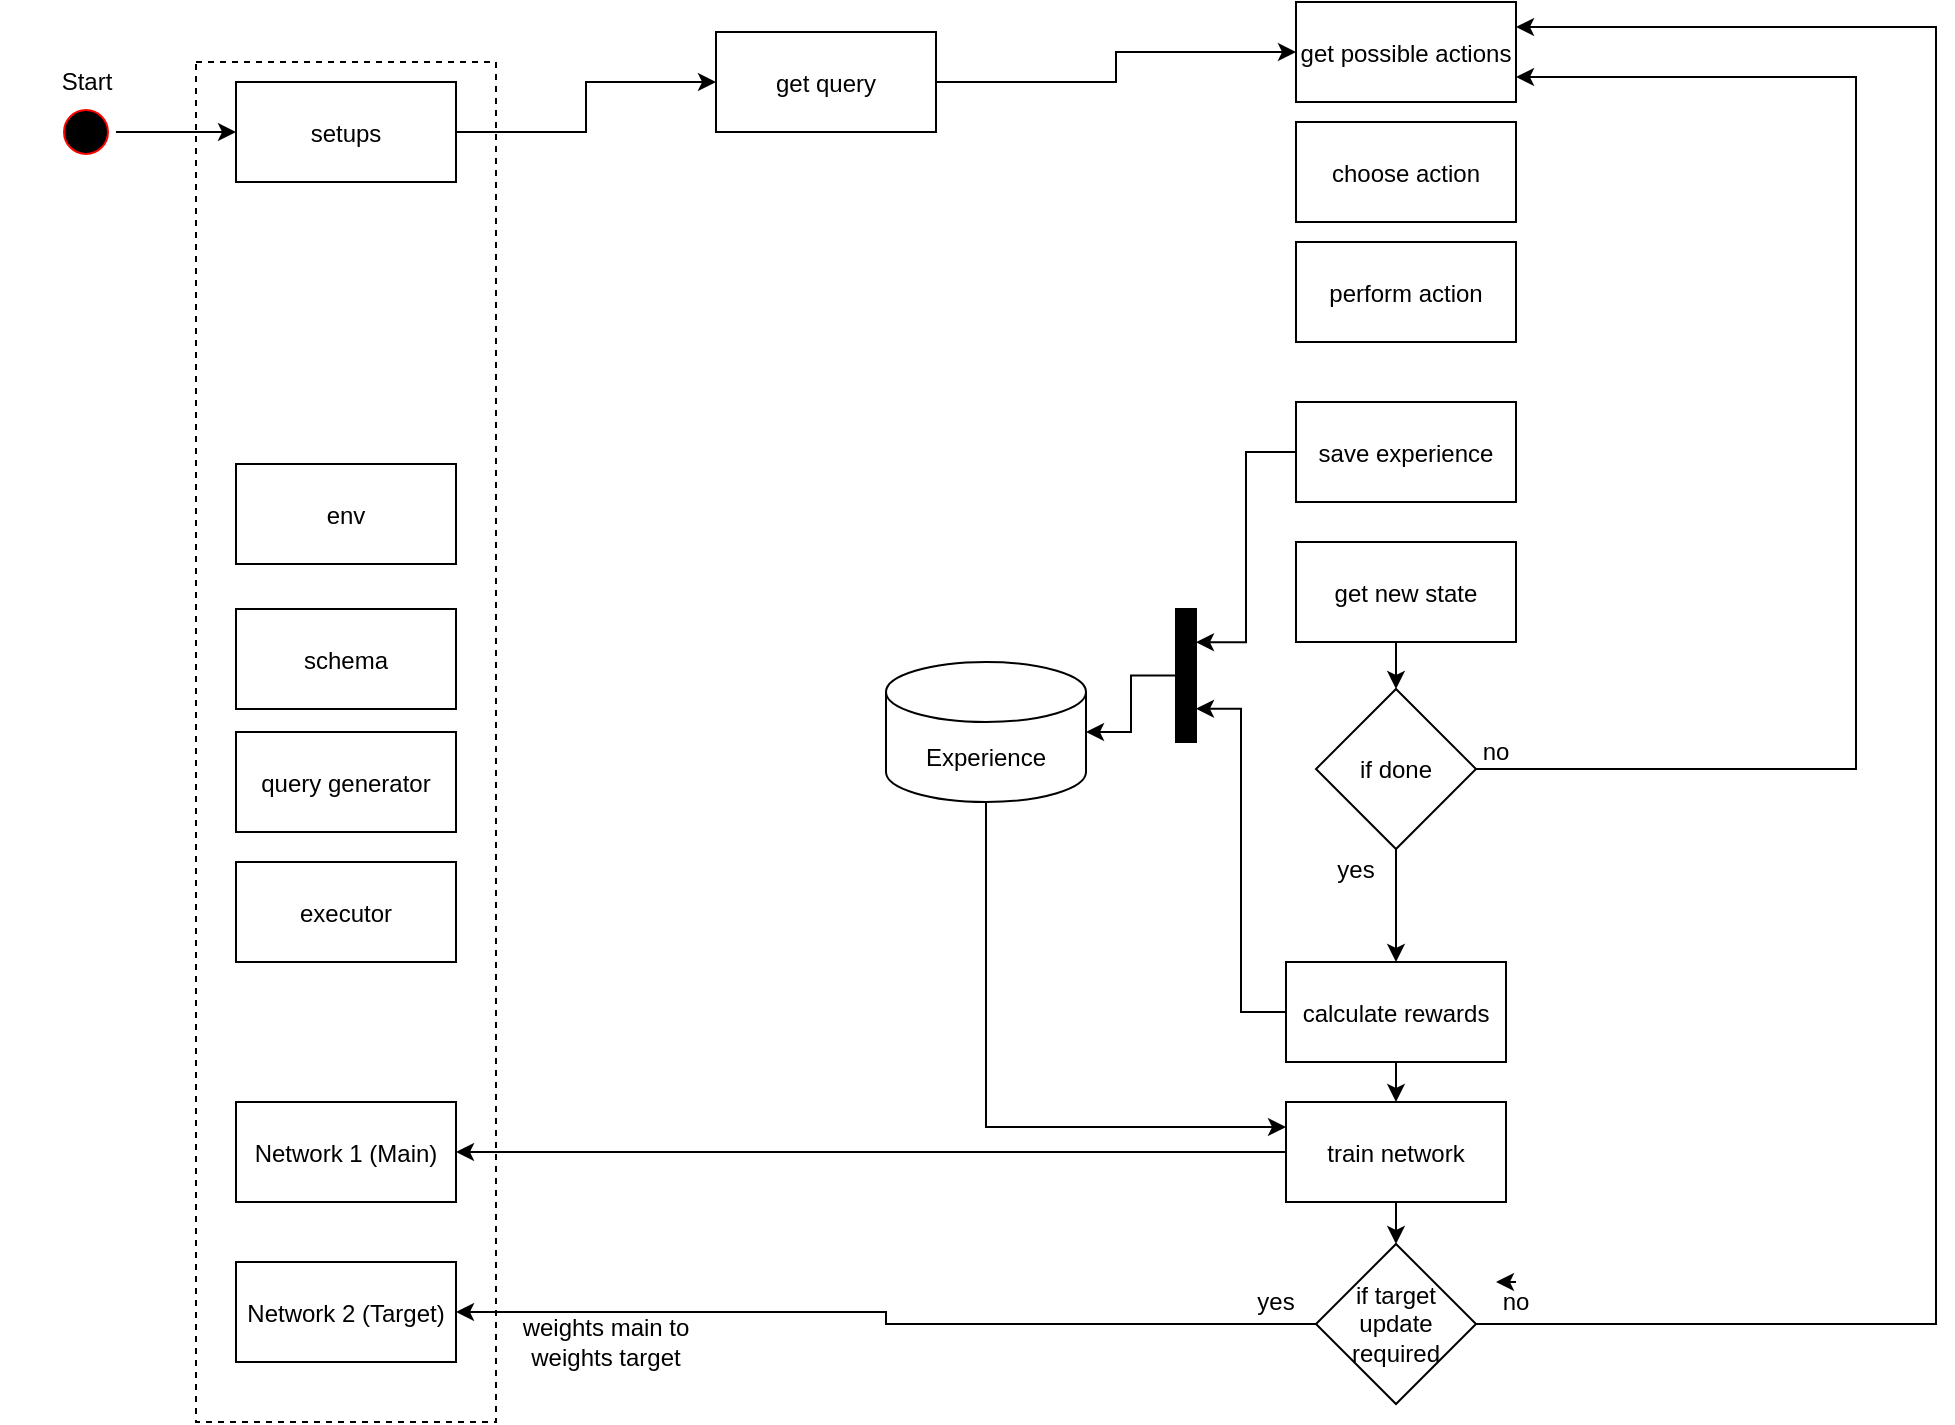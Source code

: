 <mxfile version="14.5.7" type="github">
  <diagram name="Page-1" id="e7e014a7-5840-1c2e-5031-d8a46d1fe8dd">
    <mxGraphModel dx="1422" dy="762" grid="1" gridSize="10" guides="1" tooltips="1" connect="1" arrows="1" fold="1" page="1" pageScale="1" pageWidth="1169" pageHeight="826" background="#ffffff" math="0" shadow="0">
      <root>
        <mxCell id="0" />
        <mxCell id="1" parent="0" />
        <mxCell id="-BK6sEllFb7gdvOe7oFn-75" value="" style="rounded=0;whiteSpace=wrap;html=1;dashed=1;fillColor=none;" vertex="1" parent="1">
          <mxGeometry x="140" y="90" width="150" height="680" as="geometry" />
        </mxCell>
        <mxCell id="-BK6sEllFb7gdvOe7oFn-44" style="edgeStyle=orthogonalEdgeStyle;rounded=0;orthogonalLoop=1;jettySize=auto;html=1;exitX=1;exitY=0.5;exitDx=0;exitDy=0;entryX=0;entryY=0.5;entryDx=0;entryDy=0;" edge="1" parent="1" source="13" target="15">
          <mxGeometry relative="1" as="geometry" />
        </mxCell>
        <mxCell id="13" value="" style="ellipse;shape=startState;fillColor=#000000;strokeColor=#ff0000;" parent="1" vertex="1">
          <mxGeometry x="70" y="110" width="30" height="30" as="geometry" />
        </mxCell>
        <mxCell id="-BK6sEllFb7gdvOe7oFn-96" style="edgeStyle=orthogonalEdgeStyle;rounded=0;orthogonalLoop=1;jettySize=auto;html=1;exitX=1;exitY=0.5;exitDx=0;exitDy=0;entryX=0;entryY=0.5;entryDx=0;entryDy=0;" edge="1" parent="1" source="15" target="-BK6sEllFb7gdvOe7oFn-94">
          <mxGeometry relative="1" as="geometry" />
        </mxCell>
        <mxCell id="15" value="setups" style="" parent="1" vertex="1">
          <mxGeometry x="160" y="100" width="110" height="50" as="geometry" />
        </mxCell>
        <mxCell id="-BK6sEllFb7gdvOe7oFn-41" value="Start" style="text;html=1;strokeColor=none;fillColor=none;align=center;verticalAlign=middle;whiteSpace=wrap;rounded=0;" vertex="1" parent="1">
          <mxGeometry x="42.5" y="90" width="85" height="20" as="geometry" />
        </mxCell>
        <mxCell id="-BK6sEllFb7gdvOe7oFn-42" value="env" style="" vertex="1" parent="1">
          <mxGeometry x="160" y="291" width="110" height="50" as="geometry" />
        </mxCell>
        <mxCell id="-BK6sEllFb7gdvOe7oFn-45" value="schema" style="" vertex="1" parent="1">
          <mxGeometry x="160" y="363.5" width="110" height="50" as="geometry" />
        </mxCell>
        <mxCell id="-BK6sEllFb7gdvOe7oFn-47" value="query generator" style="" vertex="1" parent="1">
          <mxGeometry x="160" y="425" width="110" height="50" as="geometry" />
        </mxCell>
        <mxCell id="-BK6sEllFb7gdvOe7oFn-48" value="executor" style="" vertex="1" parent="1">
          <mxGeometry x="160" y="490" width="110" height="50" as="geometry" />
        </mxCell>
        <mxCell id="-BK6sEllFb7gdvOe7oFn-49" value="Network 1 (Main)" style="" vertex="1" parent="1">
          <mxGeometry x="160" y="610" width="110" height="50" as="geometry" />
        </mxCell>
        <mxCell id="-BK6sEllFb7gdvOe7oFn-50" value="Network 2 (Target)" style="" vertex="1" parent="1">
          <mxGeometry x="160" y="690" width="110" height="50" as="geometry" />
        </mxCell>
        <mxCell id="-BK6sEllFb7gdvOe7oFn-51" value="choose action" style="" vertex="1" parent="1">
          <mxGeometry x="690" y="120" width="110" height="50" as="geometry" />
        </mxCell>
        <mxCell id="-BK6sEllFb7gdvOe7oFn-52" value="perform action" style="" vertex="1" parent="1">
          <mxGeometry x="690" y="180" width="110" height="50" as="geometry" />
        </mxCell>
        <mxCell id="-BK6sEllFb7gdvOe7oFn-87" style="edgeStyle=orthogonalEdgeStyle;rounded=0;orthogonalLoop=1;jettySize=auto;html=1;exitX=0.5;exitY=1;exitDx=0;exitDy=0;exitPerimeter=0;entryX=0;entryY=0.25;entryDx=0;entryDy=0;" edge="1" parent="1" source="-BK6sEllFb7gdvOe7oFn-58" target="-BK6sEllFb7gdvOe7oFn-77">
          <mxGeometry relative="1" as="geometry" />
        </mxCell>
        <mxCell id="-BK6sEllFb7gdvOe7oFn-58" value="Experience" style="shape=cylinder3;whiteSpace=wrap;html=1;boundedLbl=1;backgroundOutline=1;size=15;" vertex="1" parent="1">
          <mxGeometry x="485" y="390" width="100" height="70" as="geometry" />
        </mxCell>
        <mxCell id="-BK6sEllFb7gdvOe7oFn-60" style="edgeStyle=orthogonalEdgeStyle;rounded=0;orthogonalLoop=1;jettySize=auto;html=1;exitX=0;exitY=0.5;exitDx=0;exitDy=0;entryX=1;entryY=0.25;entryDx=0;entryDy=0;" edge="1" parent="1" source="-BK6sEllFb7gdvOe7oFn-59" target="-BK6sEllFb7gdvOe7oFn-70">
          <mxGeometry relative="1" as="geometry" />
        </mxCell>
        <mxCell id="-BK6sEllFb7gdvOe7oFn-59" value="save experience" style="" vertex="1" parent="1">
          <mxGeometry x="690" y="260" width="110" height="50" as="geometry" />
        </mxCell>
        <mxCell id="-BK6sEllFb7gdvOe7oFn-92" style="edgeStyle=orthogonalEdgeStyle;rounded=0;orthogonalLoop=1;jettySize=auto;html=1;exitX=0.5;exitY=1;exitDx=0;exitDy=0;entryX=0.5;entryY=0;entryDx=0;entryDy=0;" edge="1" parent="1" source="-BK6sEllFb7gdvOe7oFn-61" target="-BK6sEllFb7gdvOe7oFn-62">
          <mxGeometry relative="1" as="geometry" />
        </mxCell>
        <mxCell id="-BK6sEllFb7gdvOe7oFn-61" value="get new state" style="" vertex="1" parent="1">
          <mxGeometry x="690" y="330" width="110" height="50" as="geometry" />
        </mxCell>
        <mxCell id="-BK6sEllFb7gdvOe7oFn-63" style="edgeStyle=orthogonalEdgeStyle;rounded=0;orthogonalLoop=1;jettySize=auto;html=1;exitX=1;exitY=0.5;exitDx=0;exitDy=0;entryX=1;entryY=0.75;entryDx=0;entryDy=0;" edge="1" parent="1" source="-BK6sEllFb7gdvOe7oFn-62" target="-BK6sEllFb7gdvOe7oFn-97">
          <mxGeometry relative="1" as="geometry">
            <mxPoint x="860" y="150" as="targetPoint" />
            <Array as="points">
              <mxPoint x="970" y="444" />
              <mxPoint x="970" y="98" />
            </Array>
          </mxGeometry>
        </mxCell>
        <mxCell id="-BK6sEllFb7gdvOe7oFn-68" style="edgeStyle=orthogonalEdgeStyle;rounded=0;orthogonalLoop=1;jettySize=auto;html=1;exitX=0.5;exitY=1;exitDx=0;exitDy=0;entryX=0.5;entryY=0;entryDx=0;entryDy=0;" edge="1" parent="1" source="-BK6sEllFb7gdvOe7oFn-62" target="-BK6sEllFb7gdvOe7oFn-67">
          <mxGeometry relative="1" as="geometry" />
        </mxCell>
        <mxCell id="-BK6sEllFb7gdvOe7oFn-62" value="if done" style="rhombus;whiteSpace=wrap;html=1;" vertex="1" parent="1">
          <mxGeometry x="700" y="403.5" width="80" height="80" as="geometry" />
        </mxCell>
        <mxCell id="-BK6sEllFb7gdvOe7oFn-64" value="no" style="text;html=1;strokeColor=none;fillColor=none;align=center;verticalAlign=middle;whiteSpace=wrap;rounded=0;" vertex="1" parent="1">
          <mxGeometry x="770" y="425" width="40" height="20" as="geometry" />
        </mxCell>
        <mxCell id="-BK6sEllFb7gdvOe7oFn-66" value="yes" style="text;html=1;strokeColor=none;fillColor=none;align=center;verticalAlign=middle;whiteSpace=wrap;rounded=0;" vertex="1" parent="1">
          <mxGeometry x="700" y="483.5" width="40" height="20" as="geometry" />
        </mxCell>
        <mxCell id="-BK6sEllFb7gdvOe7oFn-69" style="edgeStyle=orthogonalEdgeStyle;rounded=0;orthogonalLoop=1;jettySize=auto;html=1;exitX=0;exitY=0.5;exitDx=0;exitDy=0;entryX=1;entryY=0.75;entryDx=0;entryDy=0;" edge="1" parent="1" source="-BK6sEllFb7gdvOe7oFn-67" target="-BK6sEllFb7gdvOe7oFn-70">
          <mxGeometry relative="1" as="geometry">
            <mxPoint x="970" y="480" as="targetPoint" />
          </mxGeometry>
        </mxCell>
        <mxCell id="-BK6sEllFb7gdvOe7oFn-88" style="edgeStyle=orthogonalEdgeStyle;rounded=0;orthogonalLoop=1;jettySize=auto;html=1;exitX=0.5;exitY=1;exitDx=0;exitDy=0;entryX=0.5;entryY=0;entryDx=0;entryDy=0;" edge="1" parent="1" source="-BK6sEllFb7gdvOe7oFn-67" target="-BK6sEllFb7gdvOe7oFn-77">
          <mxGeometry relative="1" as="geometry" />
        </mxCell>
        <mxCell id="-BK6sEllFb7gdvOe7oFn-67" value="calculate rewards" style="" vertex="1" parent="1">
          <mxGeometry x="685" y="540" width="110" height="50" as="geometry" />
        </mxCell>
        <mxCell id="-BK6sEllFb7gdvOe7oFn-72" style="edgeStyle=orthogonalEdgeStyle;rounded=0;orthogonalLoop=1;jettySize=auto;html=1;exitX=0;exitY=0.5;exitDx=0;exitDy=0;entryX=1;entryY=0.5;entryDx=0;entryDy=0;entryPerimeter=0;" edge="1" parent="1" source="-BK6sEllFb7gdvOe7oFn-70" target="-BK6sEllFb7gdvOe7oFn-58">
          <mxGeometry relative="1" as="geometry" />
        </mxCell>
        <mxCell id="-BK6sEllFb7gdvOe7oFn-70" value="" style="rounded=0;whiteSpace=wrap;html=1;fillColor=#000000;" vertex="1" parent="1">
          <mxGeometry x="630" y="363.5" width="10" height="66.5" as="geometry" />
        </mxCell>
        <mxCell id="-BK6sEllFb7gdvOe7oFn-78" style="edgeStyle=orthogonalEdgeStyle;rounded=0;orthogonalLoop=1;jettySize=auto;html=1;exitX=0;exitY=0.5;exitDx=0;exitDy=0;" edge="1" parent="1" source="-BK6sEllFb7gdvOe7oFn-77" target="-BK6sEllFb7gdvOe7oFn-49">
          <mxGeometry relative="1" as="geometry" />
        </mxCell>
        <mxCell id="-BK6sEllFb7gdvOe7oFn-86" style="edgeStyle=orthogonalEdgeStyle;rounded=0;orthogonalLoop=1;jettySize=auto;html=1;exitX=0.5;exitY=1;exitDx=0;exitDy=0;" edge="1" parent="1" source="-BK6sEllFb7gdvOe7oFn-77" target="-BK6sEllFb7gdvOe7oFn-79">
          <mxGeometry relative="1" as="geometry" />
        </mxCell>
        <mxCell id="-BK6sEllFb7gdvOe7oFn-77" value="train network" style="" vertex="1" parent="1">
          <mxGeometry x="685" y="610" width="110" height="50" as="geometry" />
        </mxCell>
        <mxCell id="-BK6sEllFb7gdvOe7oFn-80" style="edgeStyle=orthogonalEdgeStyle;rounded=0;orthogonalLoop=1;jettySize=auto;html=1;entryX=1;entryY=0.5;entryDx=0;entryDy=0;exitX=0;exitY=0.5;exitDx=0;exitDy=0;" edge="1" parent="1" source="-BK6sEllFb7gdvOe7oFn-79" target="-BK6sEllFb7gdvOe7oFn-50">
          <mxGeometry relative="1" as="geometry">
            <mxPoint x="650" y="740" as="sourcePoint" />
          </mxGeometry>
        </mxCell>
        <mxCell id="-BK6sEllFb7gdvOe7oFn-90" style="edgeStyle=orthogonalEdgeStyle;rounded=0;orthogonalLoop=1;jettySize=auto;html=1;exitX=1;exitY=0.5;exitDx=0;exitDy=0;entryX=1;entryY=0.25;entryDx=0;entryDy=0;" edge="1" parent="1" source="-BK6sEllFb7gdvOe7oFn-79" target="-BK6sEllFb7gdvOe7oFn-97">
          <mxGeometry relative="1" as="geometry">
            <Array as="points">
              <mxPoint x="1010" y="721" />
              <mxPoint x="1010" y="73" />
            </Array>
          </mxGeometry>
        </mxCell>
        <mxCell id="-BK6sEllFb7gdvOe7oFn-79" value="if target update required" style="rhombus;whiteSpace=wrap;html=1;" vertex="1" parent="1">
          <mxGeometry x="700" y="681" width="80" height="80" as="geometry" />
        </mxCell>
        <mxCell id="-BK6sEllFb7gdvOe7oFn-81" value="yes" style="text;html=1;strokeColor=none;fillColor=none;align=center;verticalAlign=middle;whiteSpace=wrap;rounded=0;dashed=1;" vertex="1" parent="1">
          <mxGeometry x="660" y="700" width="40" height="20" as="geometry" />
        </mxCell>
        <mxCell id="-BK6sEllFb7gdvOe7oFn-84" value="weights main to weights target" style="text;html=1;strokeColor=none;fillColor=none;align=center;verticalAlign=middle;whiteSpace=wrap;rounded=0;dashed=1;" vertex="1" parent="1">
          <mxGeometry x="290" y="720" width="110" height="20" as="geometry" />
        </mxCell>
        <mxCell id="-BK6sEllFb7gdvOe7oFn-89" value="no" style="text;html=1;strokeColor=none;fillColor=none;align=center;verticalAlign=middle;whiteSpace=wrap;rounded=0;dashed=1;" vertex="1" parent="1">
          <mxGeometry x="780" y="700" width="40" height="20" as="geometry" />
        </mxCell>
        <mxCell id="-BK6sEllFb7gdvOe7oFn-91" style="edgeStyle=orthogonalEdgeStyle;rounded=0;orthogonalLoop=1;jettySize=auto;html=1;exitX=0.5;exitY=0;exitDx=0;exitDy=0;entryX=0.25;entryY=0;entryDx=0;entryDy=0;" edge="1" parent="1" source="-BK6sEllFb7gdvOe7oFn-89" target="-BK6sEllFb7gdvOe7oFn-89">
          <mxGeometry relative="1" as="geometry" />
        </mxCell>
        <mxCell id="-BK6sEllFb7gdvOe7oFn-98" style="edgeStyle=orthogonalEdgeStyle;rounded=0;orthogonalLoop=1;jettySize=auto;html=1;exitX=1;exitY=0.5;exitDx=0;exitDy=0;entryX=0;entryY=0.5;entryDx=0;entryDy=0;" edge="1" parent="1" source="-BK6sEllFb7gdvOe7oFn-94" target="-BK6sEllFb7gdvOe7oFn-97">
          <mxGeometry relative="1" as="geometry" />
        </mxCell>
        <mxCell id="-BK6sEllFb7gdvOe7oFn-94" value="get query" style="" vertex="1" parent="1">
          <mxGeometry x="400" y="75" width="110" height="50" as="geometry" />
        </mxCell>
        <mxCell id="-BK6sEllFb7gdvOe7oFn-97" value="get possible actions" style="" vertex="1" parent="1">
          <mxGeometry x="690" y="60" width="110" height="50" as="geometry" />
        </mxCell>
      </root>
    </mxGraphModel>
  </diagram>
</mxfile>
